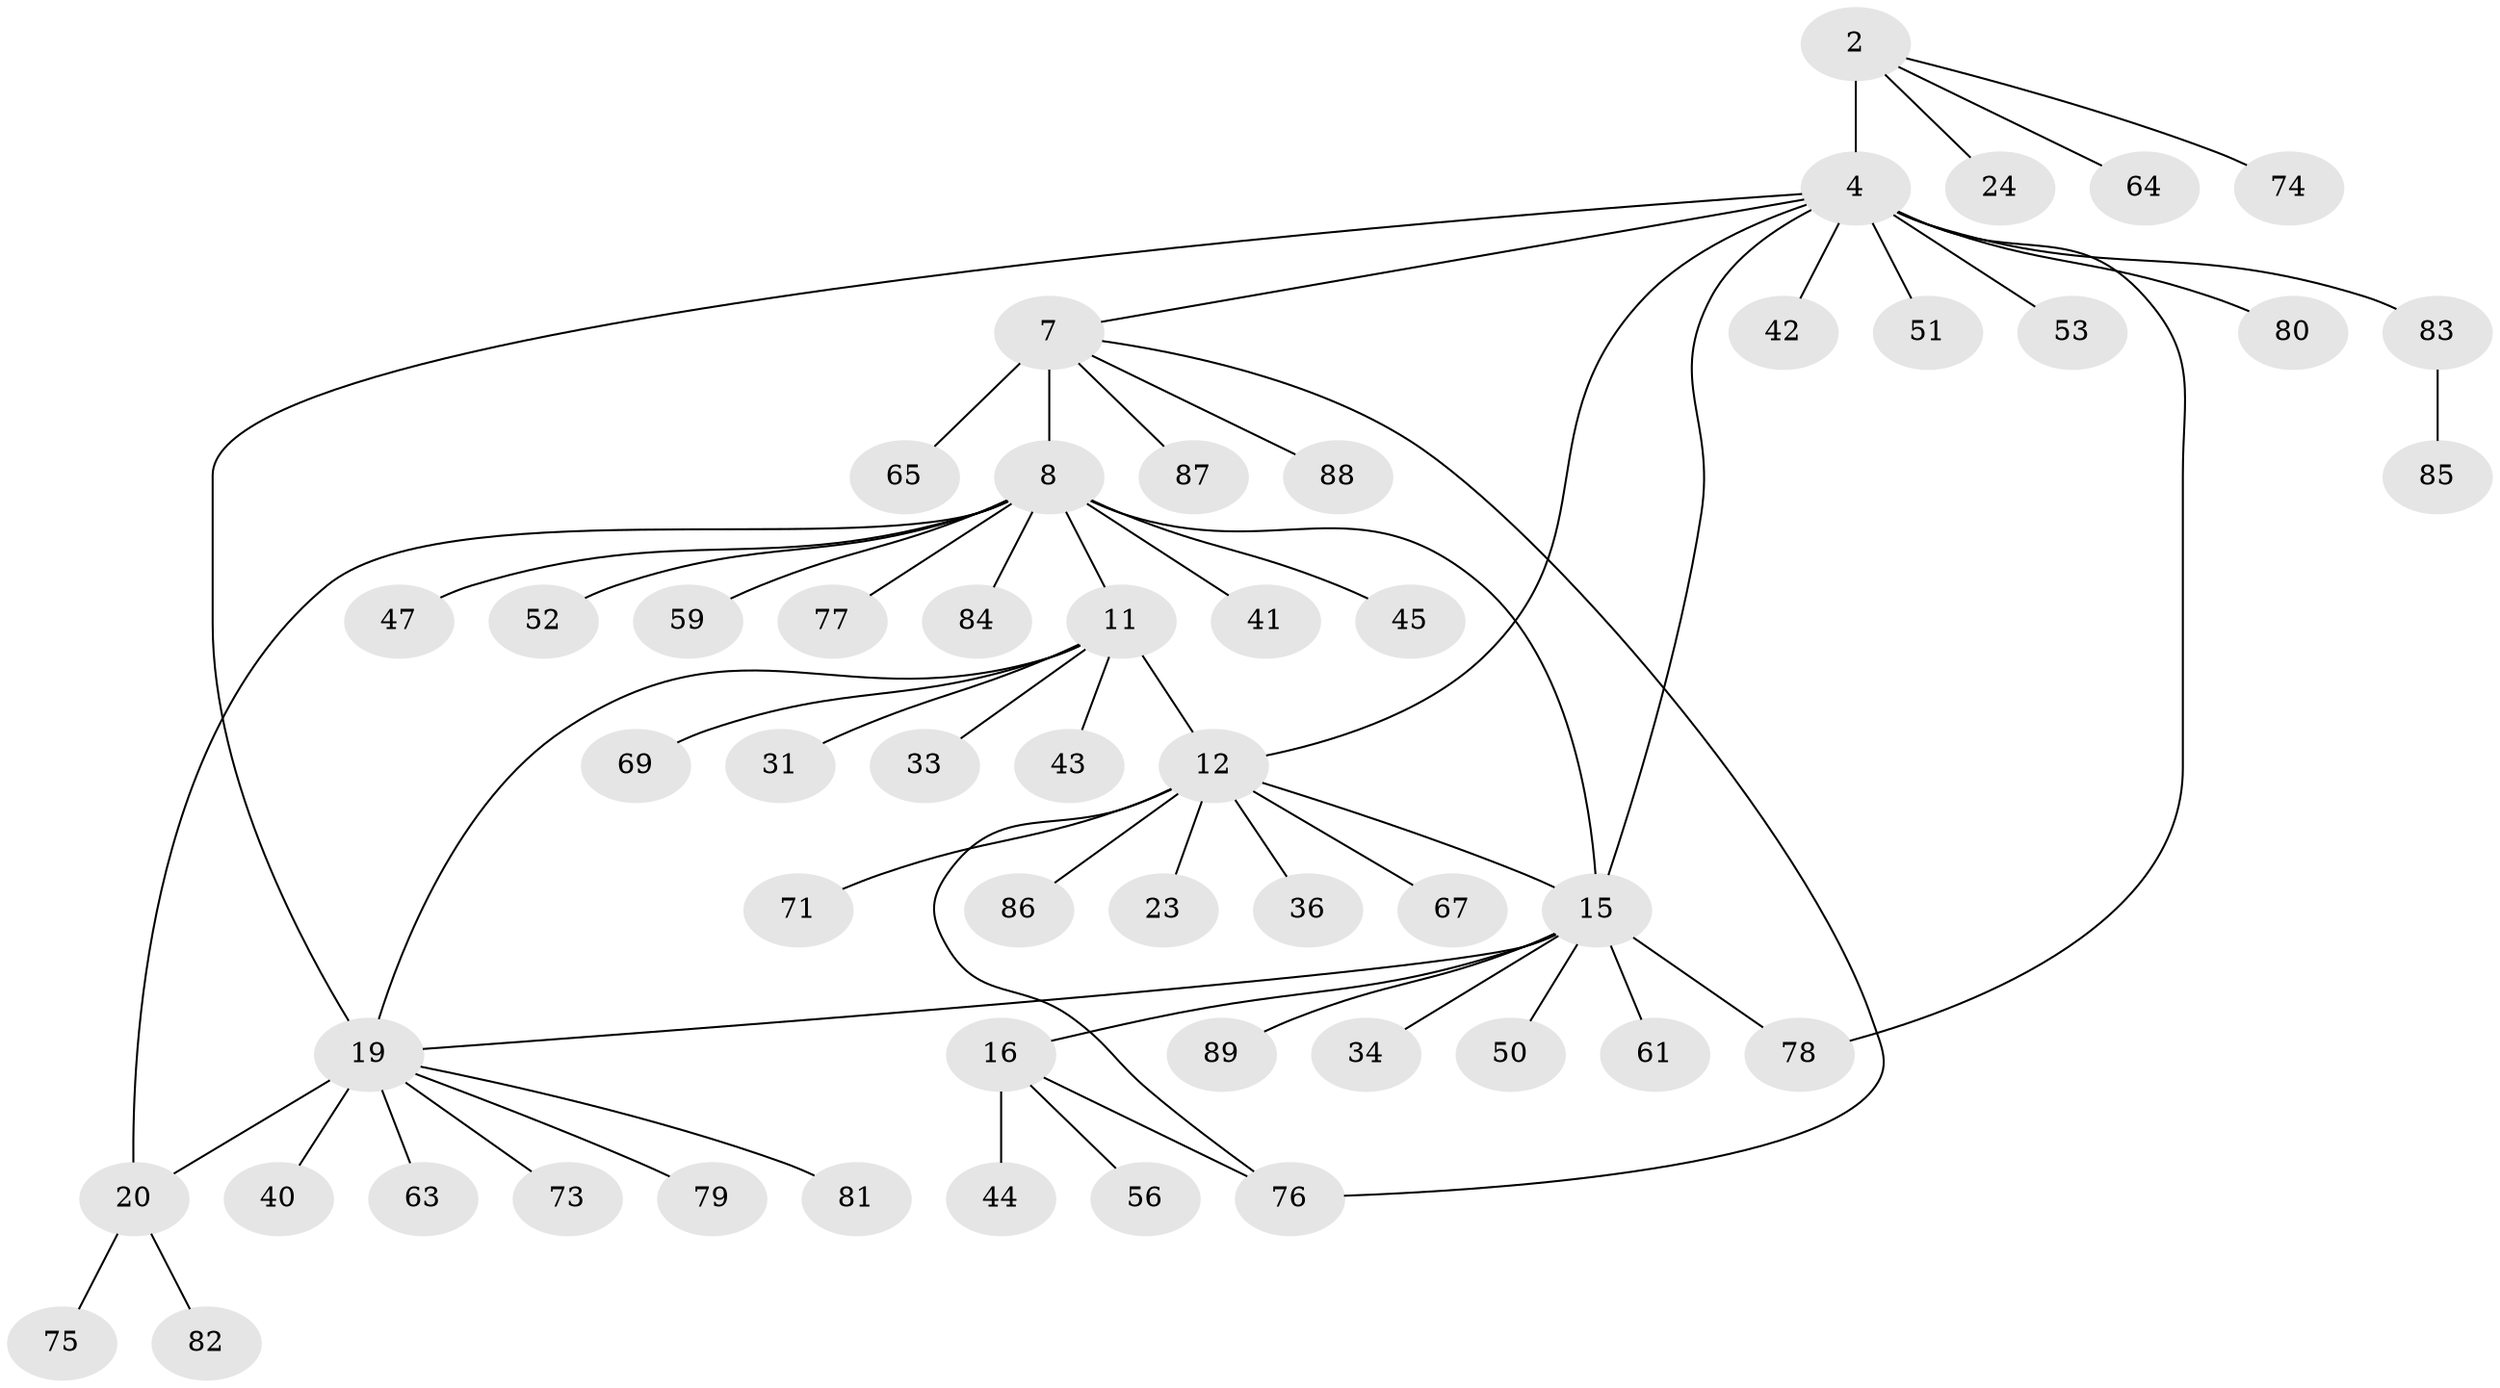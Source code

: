 // original degree distribution, {4: 0.033707865168539325, 5: 0.0449438202247191, 7: 0.033707865168539325, 9: 0.033707865168539325, 6: 0.06741573033707865, 8: 0.02247191011235955, 3: 0.07865168539325842, 2: 0.11235955056179775, 1: 0.5730337078651685}
// Generated by graph-tools (version 1.1) at 2025/59/03/04/25 21:59:12]
// undirected, 53 vertices, 61 edges
graph export_dot {
graph [start="1"]
  node [color=gray90,style=filled];
  2 [super="+1"];
  4 [super="+3"];
  7 [super="+6"];
  8 [super="+5"];
  11 [super="+9"];
  12 [super="+10"];
  15 [super="+13"];
  16 [super="+14"];
  19 [super="+18"];
  20 [super="+17"];
  23;
  24;
  31;
  33;
  34;
  36 [super="+21"];
  40;
  41;
  42;
  43;
  44;
  45;
  47;
  50;
  51;
  52;
  53;
  56 [super="+49"];
  59;
  61;
  63;
  64;
  65;
  67;
  69 [super="+57"];
  71;
  73 [super="+46"];
  74 [super="+48+54"];
  75 [super="+22+60"];
  76 [super="+66"];
  77;
  78 [super="+68"];
  79;
  80;
  81 [super="+38"];
  82 [super="+55+62"];
  83 [super="+58+70+72"];
  84;
  85;
  86 [super="+35"];
  87 [super="+26"];
  88;
  89;
  2 -- 4 [weight=4];
  2 -- 64;
  2 -- 24;
  2 -- 74;
  4 -- 15;
  4 -- 42;
  4 -- 51;
  4 -- 53;
  4 -- 80;
  4 -- 7;
  4 -- 19;
  4 -- 12;
  4 -- 83;
  4 -- 78;
  7 -- 8 [weight=4];
  7 -- 65;
  7 -- 76;
  7 -- 88;
  7 -- 87;
  8 -- 11;
  8 -- 20;
  8 -- 52;
  8 -- 59;
  8 -- 77;
  8 -- 84;
  8 -- 47;
  8 -- 41;
  8 -- 45;
  8 -- 15;
  11 -- 12 [weight=4];
  11 -- 33;
  11 -- 43;
  11 -- 31;
  11 -- 19;
  11 -- 69;
  12 -- 15;
  12 -- 67;
  12 -- 71;
  12 -- 23;
  12 -- 36;
  12 -- 76;
  12 -- 86;
  15 -- 16 [weight=4];
  15 -- 50;
  15 -- 34;
  15 -- 19;
  15 -- 89;
  15 -- 61;
  15 -- 78;
  16 -- 44;
  16 -- 76;
  16 -- 56;
  19 -- 20 [weight=4];
  19 -- 63;
  19 -- 40;
  19 -- 79;
  19 -- 81;
  19 -- 73;
  20 -- 75;
  20 -- 82;
  83 -- 85;
}
